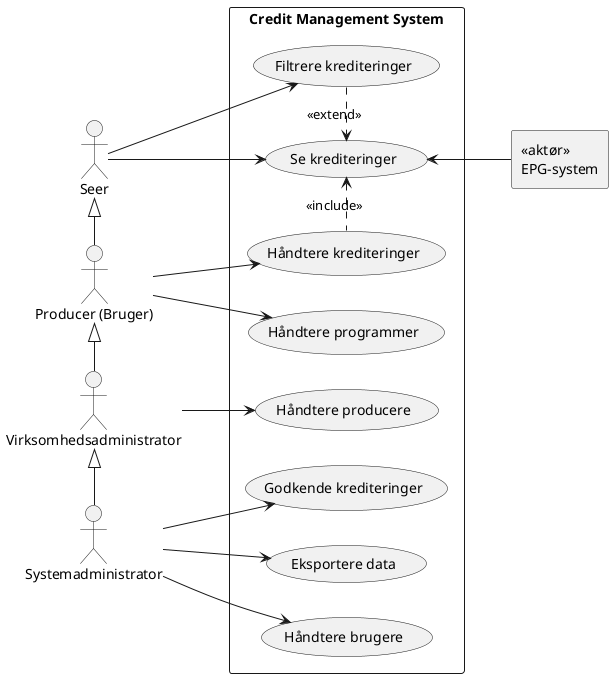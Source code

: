 @startuml
'https://plantuml.com/use-case-diagram
left to right direction

actor "Producer (Bruger)" as producer
actor Systemadministrator as administrator
actor Seer as seer
actor Virksomhedsadministrator as virksomhedsadministrator
rectangle "<<aktør>>\nEPG-system" as epg

rectangle "Credit Management System" {
    usecase "Håndtere producere" as (Håndtere producere)
    usecase "Håndtere programmer" as (Håndtere programmer)
    usecase "Håndtere brugere" as (Håndtere brugere)
    usecase "Håndtere krediteringer" as (Håndtere krediteringer)
    usecase "Se krediteringer" as (Se krediteringer)
    usecase "Filtrere krediteringer" as (Filtrere krediteringer)
    usecase "Godkende krediteringer" as (Godkende krediteringer)
    usecase "Eksportere data" as (Eksportere data)
    (Filtrere krediteringer) .> (Se krediteringer) : <<extend>>
}

producer --> (Håndtere programmer)
producer --> (Håndtere krediteringer)

administrator --> (Håndtere brugere)

virksomhedsadministrator --> (Håndtere producere)

seer --> (Se krediteringer)
seer --> (Filtrere krediteringer)

(Se krediteringer) <-- epg

administrator -l-|> virksomhedsadministrator
virksomhedsadministrator -l-|> producer
producer -l-|> seer
(Håndtere krediteringer) .l-> (Se krediteringer) : "<<include>>"

administrator --> (Eksportere data)
administrator --> (Godkende krediteringer)

@enduml